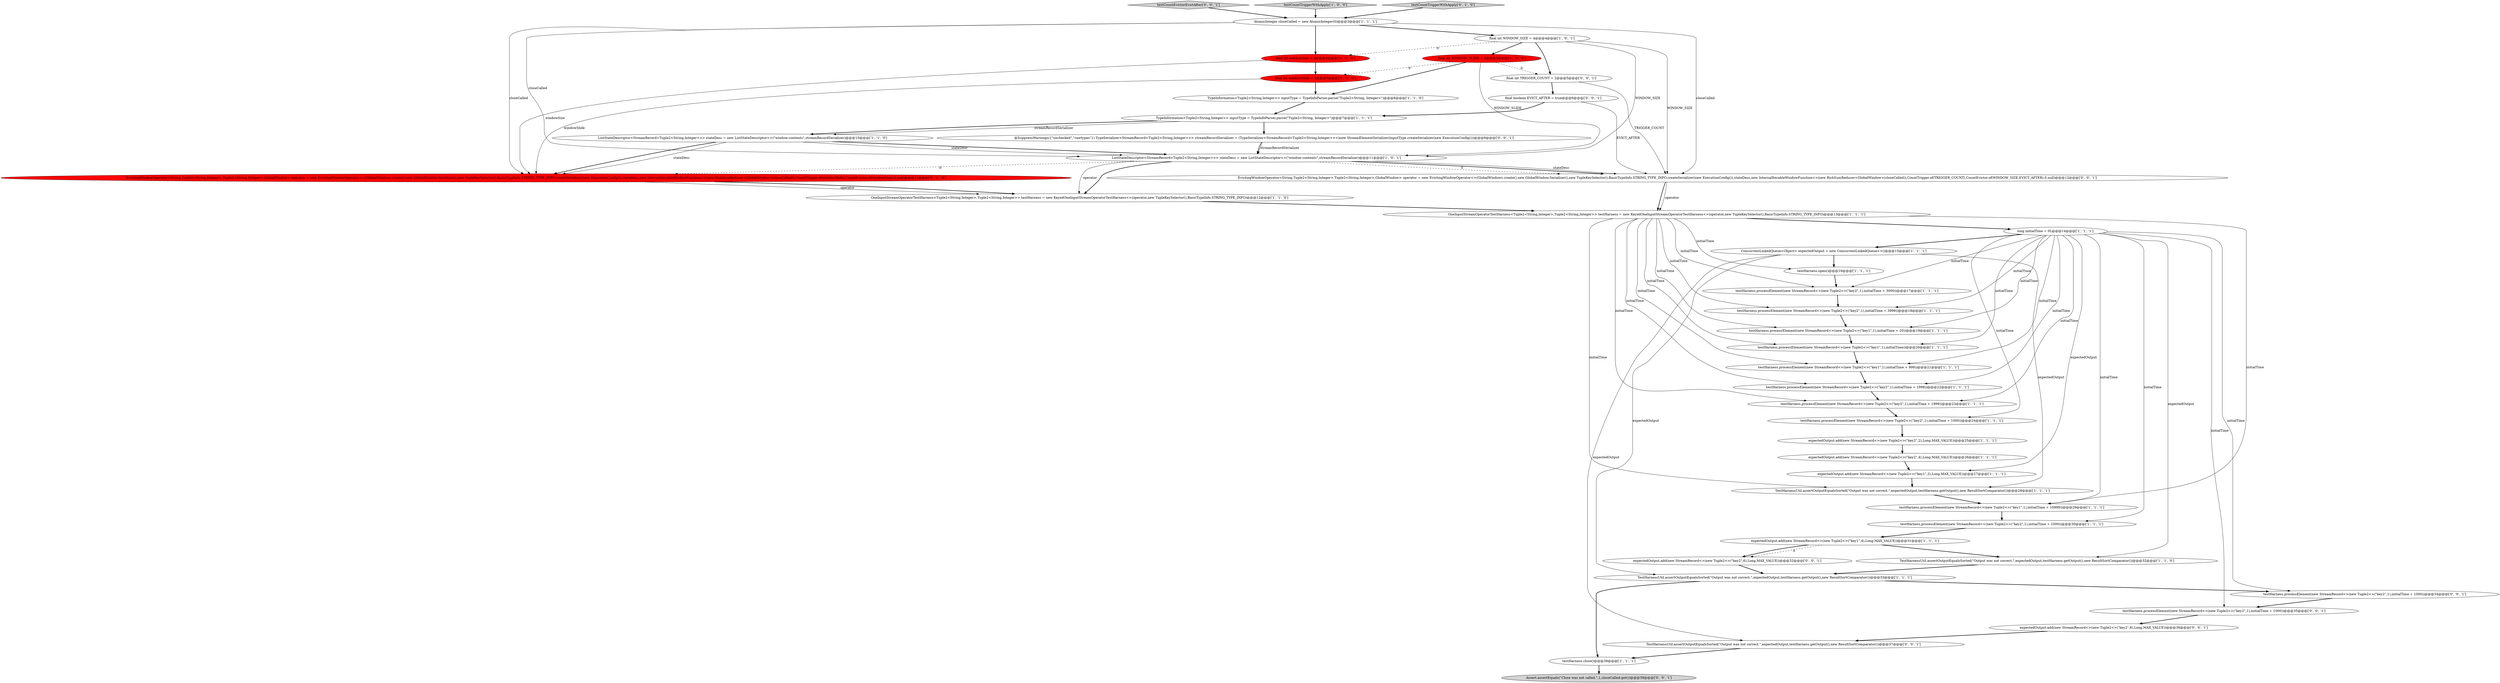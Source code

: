 digraph {
40 [style = filled, label = "EvictingWindowOperator<String,Tuple2<String,Integer>,Tuple2<String,Integer>,GlobalWindow> operator = new EvictingWindowOperator<>(GlobalWindows.create(),new GlobalWindow.Serializer(),new TupleKeySelector(),BasicTypeInfo.STRING_TYPE_INFO.createSerializer(new ExecutionConfig()),stateDesc,new InternalIterableWindowFunction<>(new RichSumReducer<GlobalWindow>(closeCalled)),CountTrigger.of(TRIGGER_COUNT),CountEvictor.of(WINDOW_SIZE,EVICT_AFTER),0,null)@@@12@@@['0', '0', '1']", fillcolor = white, shape = ellipse image = "AAA0AAABBB3BBB"];
31 [style = filled, label = "final int windowSize = 4@@@4@@@['0', '1', '0']", fillcolor = red, shape = ellipse image = "AAA1AAABBB2BBB"];
15 [style = filled, label = "testHarness.processElement(new StreamRecord<>(new Tuple2<>(\"key1\",1),initialTime))@@@20@@@['1', '1', '1']", fillcolor = white, shape = ellipse image = "AAA0AAABBB1BBB"];
30 [style = filled, label = "testHarness.processElement(new StreamRecord<>(new Tuple2<>(\"key2\",1),initialTime + 3000))@@@17@@@['1', '1', '1']", fillcolor = white, shape = ellipse image = "AAA0AAABBB1BBB"];
12 [style = filled, label = "TypeInformation<Tuple2<String,Integer>> inputType = TypeInfoParser.parse(\"Tuple2<String, Integer>\")@@@7@@@['1', '1', '1']", fillcolor = white, shape = ellipse image = "AAA0AAABBB1BBB"];
32 [style = filled, label = "EvictingWindowOperator<String,Tuple2<String,Integer>,Tuple2<String,Integer>,GlobalWindow> operator = new EvictingWindowOperator<>(GlobalWindows.create(),new GlobalWindow.Serializer(),new TupleKeySelector(),BasicTypeInfo.STRING_TYPE_INFO.createSerializer(new ExecutionConfig()),stateDesc,new InternalIterableWindowFunction<>(new RichSumReducer<GlobalWindow>(closeCalled)),CountTrigger.of(windowSlide),CountEvictor.of(windowSize),0,null)@@@11@@@['0', '1', '0']", fillcolor = red, shape = ellipse image = "AAA1AAABBB2BBB"];
45 [style = filled, label = "expectedOutput.add(new StreamRecord<>(new Tuple2<>(\"key2\",6),Long.MAX_VALUE))@@@36@@@['0', '0', '1']", fillcolor = white, shape = ellipse image = "AAA0AAABBB3BBB"];
38 [style = filled, label = "testCountEvictorEvictAfter['0', '0', '1']", fillcolor = lightgray, shape = diamond image = "AAA0AAABBB3BBB"];
43 [style = filled, label = "Assert.assertEquals(\"Close was not called.\",1,closeCalled.get())@@@39@@@['0', '0', '1']", fillcolor = lightgray, shape = ellipse image = "AAA0AAABBB3BBB"];
18 [style = filled, label = "ListStateDescriptor<StreamRecord<Tuple2<String,Integer>>> stateDesc = new ListStateDescriptor<>(\"window-contents\",streamRecordSerializer)@@@11@@@['1', '0', '1']", fillcolor = white, shape = ellipse image = "AAA0AAABBB1BBB"];
1 [style = filled, label = "TestHarnessUtil.assertOutputEqualsSorted(\"Output was not correct.\",expectedOutput,testHarness.getOutput(),new ResultSortComparator())@@@33@@@['1', '1', '1']", fillcolor = white, shape = ellipse image = "AAA0AAABBB1BBB"];
10 [style = filled, label = "testHarness.processElement(new StreamRecord<>(new Tuple2<>(\"key2\",1),initialTime + 1998))@@@22@@@['1', '1', '1']", fillcolor = white, shape = ellipse image = "AAA0AAABBB1BBB"];
17 [style = filled, label = "expectedOutput.add(new StreamRecord<>(new Tuple2<>(\"key2\",4),Long.MAX_VALUE))@@@26@@@['1', '1', '1']", fillcolor = white, shape = ellipse image = "AAA0AAABBB1BBB"];
35 [style = filled, label = "TestHarnessUtil.assertOutputEqualsSorted(\"Output was not correct.\",expectedOutput,testHarness.getOutput(),new ResultSortComparator())@@@37@@@['0', '0', '1']", fillcolor = white, shape = ellipse image = "AAA0AAABBB3BBB"];
37 [style = filled, label = "testHarness.processElement(new StreamRecord<>(new Tuple2<>(\"key2\",1),initialTime + 1000))@@@35@@@['0', '0', '1']", fillcolor = white, shape = ellipse image = "AAA0AAABBB3BBB"];
20 [style = filled, label = "testHarness.processElement(new StreamRecord<>(new Tuple2<>(\"key2\",1),initialTime + 3999))@@@18@@@['1', '1', '1']", fillcolor = white, shape = ellipse image = "AAA0AAABBB1BBB"];
2 [style = filled, label = "ListStateDescriptor<StreamRecord<Tuple2<String,Integer>>> stateDesc = new ListStateDescriptor<>(\"window-contents\",streamRecordSerializer)@@@10@@@['1', '1', '0']", fillcolor = white, shape = ellipse image = "AAA0AAABBB1BBB"];
0 [style = filled, label = "testHarness.processElement(new StreamRecord<>(new Tuple2<>(\"key1\",1),initialTime + 10999))@@@29@@@['1', '1', '1']", fillcolor = white, shape = ellipse image = "AAA0AAABBB1BBB"];
4 [style = filled, label = "testHarness.processElement(new StreamRecord<>(new Tuple2<>(\"key2\",1),initialTime + 1000))@@@30@@@['1', '1', '1']", fillcolor = white, shape = ellipse image = "AAA0AAABBB1BBB"];
8 [style = filled, label = "expectedOutput.add(new StreamRecord<>(new Tuple2<>(\"key2\",2),Long.MAX_VALUE))@@@25@@@['1', '1', '1']", fillcolor = white, shape = ellipse image = "AAA0AAABBB1BBB"];
28 [style = filled, label = "AtomicInteger closeCalled = new AtomicInteger(0)@@@3@@@['1', '1', '1']", fillcolor = white, shape = ellipse image = "AAA0AAABBB1BBB"];
22 [style = filled, label = "testCountTriggerWithApply['1', '0', '0']", fillcolor = lightgray, shape = diamond image = "AAA0AAABBB1BBB"];
14 [style = filled, label = "expectedOutput.add(new StreamRecord<>(new Tuple2<>(\"key1\",4),Long.MAX_VALUE))@@@31@@@['1', '1', '1']", fillcolor = white, shape = ellipse image = "AAA0AAABBB1BBB"];
19 [style = filled, label = "ConcurrentLinkedQueue<Object> expectedOutput = new ConcurrentLinkedQueue<>()@@@15@@@['1', '1', '1']", fillcolor = white, shape = ellipse image = "AAA0AAABBB1BBB"];
11 [style = filled, label = "TypeInformation<Tuple2<String,Integer>> inputType = TypeInfoParser.parse(\"Tuple2<String, Integer>\")@@@6@@@['1', '1', '0']", fillcolor = white, shape = ellipse image = "AAA0AAABBB1BBB"];
27 [style = filled, label = "TestHarnessUtil.assertOutputEqualsSorted(\"Output was not correct.\",expectedOutput,testHarness.getOutput(),new ResultSortComparator())@@@28@@@['1', '1', '1']", fillcolor = white, shape = ellipse image = "AAA0AAABBB1BBB"];
36 [style = filled, label = "final int TRIGGER_COUNT = 2@@@5@@@['0', '0', '1']", fillcolor = white, shape = ellipse image = "AAA0AAABBB3BBB"];
6 [style = filled, label = "testHarness.close()@@@38@@@['1', '1', '1']", fillcolor = white, shape = ellipse image = "AAA0AAABBB1BBB"];
7 [style = filled, label = "long initialTime = 0L@@@14@@@['1', '1', '1']", fillcolor = white, shape = ellipse image = "AAA0AAABBB1BBB"];
25 [style = filled, label = "expectedOutput.add(new StreamRecord<>(new Tuple2<>(\"key1\",2),Long.MAX_VALUE))@@@27@@@['1', '1', '1']", fillcolor = white, shape = ellipse image = "AAA0AAABBB1BBB"];
33 [style = filled, label = "final int windowSlide = 2@@@5@@@['0', '1', '0']", fillcolor = red, shape = ellipse image = "AAA1AAABBB2BBB"];
39 [style = filled, label = "final boolean EVICT_AFTER = true@@@6@@@['0', '0', '1']", fillcolor = white, shape = ellipse image = "AAA0AAABBB3BBB"];
3 [style = filled, label = "testHarness.processElement(new StreamRecord<>(new Tuple2<>(\"key2\",1),initialTime + 1999))@@@23@@@['1', '1', '1']", fillcolor = white, shape = ellipse image = "AAA0AAABBB1BBB"];
9 [style = filled, label = "final int WINDOW_SLIDE = 2@@@5@@@['1', '0', '0']", fillcolor = red, shape = ellipse image = "AAA1AAABBB1BBB"];
21 [style = filled, label = "final int WINDOW_SIZE = 4@@@4@@@['1', '0', '1']", fillcolor = white, shape = ellipse image = "AAA0AAABBB1BBB"];
24 [style = filled, label = "testHarness.processElement(new StreamRecord<>(new Tuple2<>(\"key2\",1),initialTime + 1000))@@@24@@@['1', '1', '1']", fillcolor = white, shape = ellipse image = "AAA0AAABBB1BBB"];
5 [style = filled, label = "OneInputStreamOperatorTestHarness<Tuple2<String,Integer>,Tuple2<String,Integer>> testHarness = new KeyedOneInputStreamOperatorTestHarness<>(operator,new TupleKeySelector(),BasicTypeInfo.STRING_TYPE_INFO)@@@13@@@['1', '1', '1']", fillcolor = white, shape = ellipse image = "AAA0AAABBB1BBB"];
26 [style = filled, label = "testHarness.open()@@@16@@@['1', '1', '1']", fillcolor = white, shape = ellipse image = "AAA0AAABBB1BBB"];
41 [style = filled, label = "testHarness.processElement(new StreamRecord<>(new Tuple2<>(\"key2\",1),initialTime + 1000))@@@34@@@['0', '0', '1']", fillcolor = white, shape = ellipse image = "AAA0AAABBB3BBB"];
42 [style = filled, label = "@SuppressWarnings({\"unchecked\",\"rawtypes\"}) TypeSerializer<StreamRecord<Tuple2<String,Integer>>> streamRecordSerializer = (TypeSerializer<StreamRecord<Tuple2<String,Integer>>>)new StreamElementSerializer(inputType.createSerializer(new ExecutionConfig()))@@@8@@@['0', '0', '1']", fillcolor = white, shape = ellipse image = "AAA0AAABBB3BBB"];
44 [style = filled, label = "expectedOutput.add(new StreamRecord<>(new Tuple2<>(\"key2\",6),Long.MAX_VALUE))@@@32@@@['0', '0', '1']", fillcolor = white, shape = ellipse image = "AAA0AAABBB3BBB"];
16 [style = filled, label = "testHarness.processElement(new StreamRecord<>(new Tuple2<>(\"key1\",1),initialTime + 20))@@@19@@@['1', '1', '1']", fillcolor = white, shape = ellipse image = "AAA0AAABBB1BBB"];
34 [style = filled, label = "testCountTriggerWithApply['0', '1', '0']", fillcolor = lightgray, shape = diamond image = "AAA0AAABBB2BBB"];
23 [style = filled, label = "TestHarnessUtil.assertOutputEqualsSorted(\"Output was not correct.\",expectedOutput,testHarness.getOutput(),new ResultSortComparator())@@@32@@@['1', '1', '0']", fillcolor = white, shape = ellipse image = "AAA0AAABBB1BBB"];
13 [style = filled, label = "testHarness.processElement(new StreamRecord<>(new Tuple2<>(\"key1\",1),initialTime + 999))@@@21@@@['1', '1', '1']", fillcolor = white, shape = ellipse image = "AAA0AAABBB1BBB"];
29 [style = filled, label = "OneInputStreamOperatorTestHarness<Tuple2<String,Integer>,Tuple2<String,Integer>> testHarness = new KeyedOneInputStreamOperatorTestHarness<>(operator,new TupleKeySelector(),BasicTypeInfo.STRING_TYPE_INFO)@@@12@@@['1', '1', '0']", fillcolor = white, shape = ellipse image = "AAA0AAABBB1BBB"];
9->36 [style = dashed, label="0"];
17->25 [style = bold, label=""];
6->43 [style = bold, label=""];
29->5 [style = bold, label=""];
9->11 [style = bold, label=""];
3->24 [style = bold, label=""];
7->16 [style = solid, label="initialTime"];
30->20 [style = bold, label=""];
7->15 [style = solid, label="initialTime"];
19->1 [style = solid, label="expectedOutput"];
7->20 [style = solid, label="initialTime"];
12->42 [style = bold, label=""];
5->30 [style = solid, label="initialTime"];
33->11 [style = bold, label=""];
12->2 [style = bold, label=""];
28->18 [style = solid, label="closeCalled"];
28->21 [style = bold, label=""];
20->16 [style = bold, label=""];
21->36 [style = bold, label=""];
39->40 [style = solid, label="EVICT_AFTER"];
14->44 [style = dashed, label="0"];
5->13 [style = solid, label="initialTime"];
5->26 [style = solid, label="initialTime"];
44->1 [style = bold, label=""];
7->0 [style = solid, label="initialTime"];
2->32 [style = bold, label=""];
45->35 [style = bold, label=""];
18->32 [style = dashed, label="0"];
15->13 [style = bold, label=""];
1->41 [style = bold, label=""];
18->29 [style = solid, label="operator"];
27->0 [style = bold, label=""];
38->28 [style = bold, label=""];
41->37 [style = bold, label=""];
42->18 [style = solid, label="streamRecordSerializer"];
2->18 [style = bold, label=""];
11->12 [style = bold, label=""];
5->15 [style = solid, label="initialTime"];
21->18 [style = solid, label="WINDOW_SIZE"];
5->3 [style = solid, label="initialTime"];
19->27 [style = solid, label="expectedOutput"];
8->17 [style = bold, label=""];
7->30 [style = solid, label="initialTime"];
25->27 [style = bold, label=""];
21->9 [style = bold, label=""];
7->41 [style = solid, label="initialTime"];
40->5 [style = bold, label=""];
7->25 [style = solid, label="expectedOutput"];
19->26 [style = bold, label=""];
31->33 [style = bold, label=""];
32->29 [style = solid, label="operator"];
39->12 [style = bold, label=""];
5->7 [style = bold, label=""];
37->45 [style = bold, label=""];
7->23 [style = solid, label="expectedOutput"];
24->8 [style = bold, label=""];
5->16 [style = solid, label="initialTime"];
33->32 [style = solid, label="windowSlide"];
28->32 [style = solid, label="closeCalled"];
13->10 [style = bold, label=""];
18->40 [style = dashed, label="0"];
4->14 [style = bold, label=""];
7->24 [style = solid, label="initialTime"];
28->31 [style = bold, label=""];
18->40 [style = bold, label=""];
22->28 [style = bold, label=""];
36->39 [style = bold, label=""];
5->0 [style = solid, label="initialTime"];
7->4 [style = solid, label="initialTime"];
5->27 [style = solid, label="initialTime"];
34->28 [style = bold, label=""];
19->35 [style = solid, label="expectedOutput"];
21->31 [style = dashed, label="0"];
5->20 [style = solid, label="initialTime"];
1->6 [style = bold, label=""];
7->13 [style = solid, label="initialTime"];
9->18 [style = solid, label="WINDOW_SLIDE"];
14->23 [style = bold, label=""];
5->10 [style = solid, label="initialTime"];
12->2 [style = solid, label="streamRecordSerializer"];
7->19 [style = bold, label=""];
16->15 [style = bold, label=""];
40->5 [style = solid, label="operator"];
42->18 [style = bold, label=""];
18->40 [style = solid, label="stateDesc"];
35->6 [style = bold, label=""];
7->10 [style = solid, label="initialTime"];
21->40 [style = solid, label="WINDOW_SIZE"];
10->3 [style = bold, label=""];
2->32 [style = solid, label="stateDesc"];
14->44 [style = bold, label=""];
9->33 [style = dashed, label="0"];
26->30 [style = bold, label=""];
32->29 [style = bold, label=""];
7->3 [style = solid, label="initialTime"];
18->29 [style = bold, label=""];
2->18 [style = solid, label="stateDesc"];
7->37 [style = solid, label="initialTime"];
0->4 [style = bold, label=""];
23->1 [style = bold, label=""];
31->32 [style = solid, label="windowSize"];
28->40 [style = solid, label="closeCalled"];
36->40 [style = solid, label="TRIGGER_COUNT"];
}
